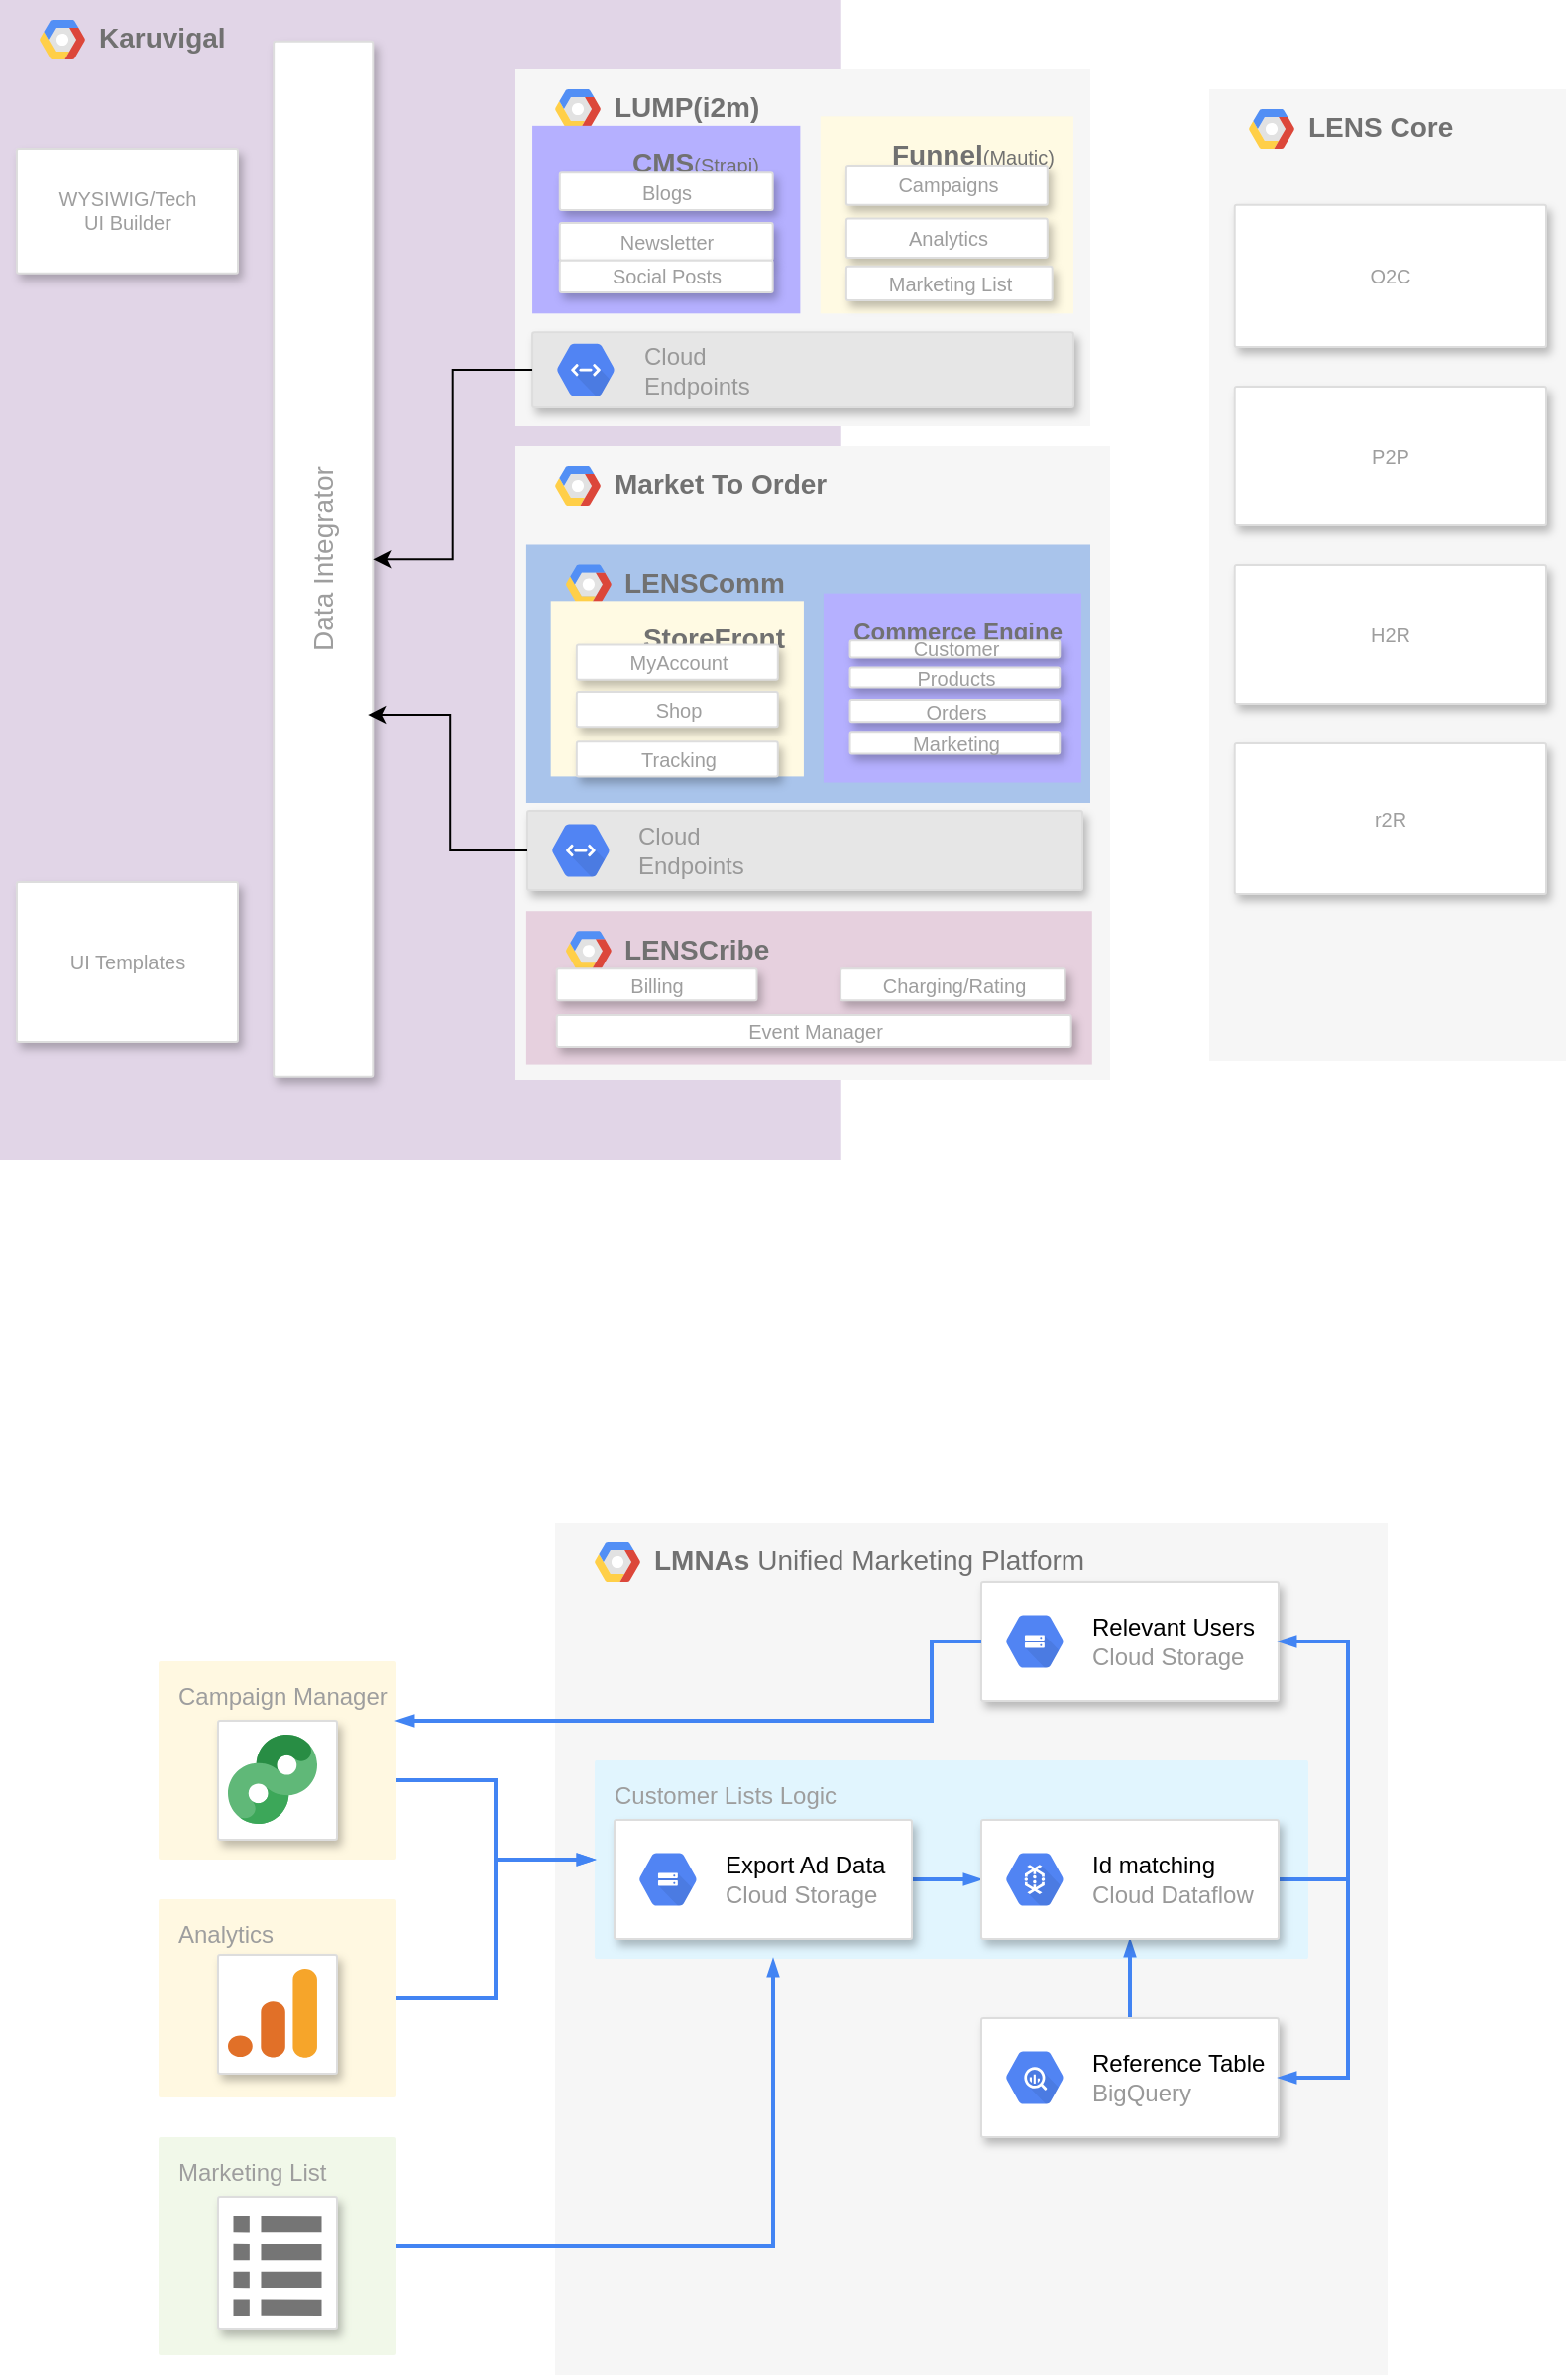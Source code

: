 <mxfile version="15.9.4" type="github">
  <diagram id="f106602c-feb2-e66a-4537-3a34d633f6aa" name="Page-1">
    <mxGraphModel dx="943" dy="526" grid="1" gridSize="10" guides="1" tooltips="1" connect="1" arrows="1" fold="1" page="1" pageScale="1" pageWidth="1169" pageHeight="827" background="none" math="0" shadow="0">
      <root>
        <mxCell id="0" />
        <mxCell id="1" parent="0" />
        <mxCell id="14" value="&lt;b&gt;LMNAs&lt;/b&gt;&amp;nbsp;Unified Marketing Platform" style="fillColor=#F6F6F6;strokeColor=none;shadow=0;gradientColor=none;fontSize=14;align=left;spacing=10;fontColor=#717171;9E9E9E;verticalAlign=top;spacingTop=-4;fontStyle=0;spacingLeft=40;html=1;" parent="1" vertex="1">
          <mxGeometry x="640" y="783" width="420" height="430" as="geometry" />
        </mxCell>
        <mxCell id="15" value="" style="shape=mxgraph.gcp2.google_cloud_platform;fillColor=#F6F6F6;strokeColor=none;shadow=0;gradientColor=none;" parent="14" vertex="1">
          <mxGeometry width="23" height="20" relative="1" as="geometry">
            <mxPoint x="20" y="10" as="offset" />
          </mxGeometry>
        </mxCell>
        <mxCell id="699" value="" style="strokeColor=#dddddd;fillColor=#ffffff;shadow=1;strokeWidth=1;rounded=1;absoluteArcSize=1;arcSize=2;fontSize=10;fontColor=#9E9E9E;align=center;html=1;" parent="14" vertex="1">
          <mxGeometry x="215" y="30" width="150" height="60" as="geometry" />
        </mxCell>
        <mxCell id="700" value="&lt;font color=&quot;#000000&quot;&gt;Relevant Users&lt;/font&gt;&lt;br&gt;Cloud Storage" style="dashed=0;connectable=0;html=1;fillColor=#5184F3;strokeColor=none;shape=mxgraph.gcp2.hexIcon;prIcon=cloud_storage;part=1;labelPosition=right;verticalLabelPosition=middle;align=left;verticalAlign=middle;spacingLeft=5;fontColor=#999999;fontSize=12;" parent="699" vertex="1">
          <mxGeometry y="0.5" width="44" height="39" relative="1" as="geometry">
            <mxPoint x="5" y="-19.5" as="offset" />
          </mxGeometry>
        </mxCell>
        <mxCell id="711" value="Customer Lists Logic" style="rounded=1;absoluteArcSize=1;arcSize=2;html=1;strokeColor=none;gradientColor=none;shadow=0;dashed=0;strokeColor=none;fontSize=12;fontColor=#9E9E9E;align=left;verticalAlign=top;spacing=10;spacingTop=-4;fillColor=#E1F5FE;" parent="1" vertex="1">
          <mxGeometry x="660" y="903" width="360" height="100" as="geometry" />
        </mxCell>
        <mxCell id="712" style="edgeStyle=orthogonalEdgeStyle;rounded=0;html=1;labelBackgroundColor=none;startFill=1;startSize=4;endArrow=blockThin;endFill=1;endSize=4;jettySize=auto;orthogonalLoop=1;strokeColor=#4284F3;strokeWidth=2;fontSize=12;fontColor=#000000;align=center;dashed=0;" parent="1" source="705" target="711" edge="1">
          <mxGeometry relative="1" as="geometry">
            <Array as="points">
              <mxPoint x="610" y="913" />
              <mxPoint x="610" y="953" />
            </Array>
          </mxGeometry>
        </mxCell>
        <mxCell id="705" value="Campaign Manager" style="rounded=1;absoluteArcSize=1;arcSize=2;html=1;strokeColor=none;gradientColor=none;shadow=0;dashed=0;strokeColor=none;fontSize=12;fontColor=#9E9E9E;align=left;verticalAlign=top;spacing=10;spacingTop=-4;fillColor=#FFF8E1;" parent="1" vertex="1">
          <mxGeometry x="440" y="853" width="120" height="100" as="geometry" />
        </mxCell>
        <mxCell id="713" style="edgeStyle=orthogonalEdgeStyle;rounded=0;html=1;labelBackgroundColor=none;startFill=1;startSize=4;endArrow=blockThin;endFill=1;endSize=4;jettySize=auto;orthogonalLoop=1;strokeColor=#4284F3;strokeWidth=2;fontSize=12;fontColor=#000000;align=center;dashed=0;" parent="1" source="706" target="711" edge="1">
          <mxGeometry relative="1" as="geometry" />
        </mxCell>
        <mxCell id="706" value="Analytics" style="rounded=1;absoluteArcSize=1;arcSize=2;html=1;strokeColor=none;gradientColor=none;shadow=0;dashed=0;strokeColor=none;fontSize=12;fontColor=#9E9E9E;align=left;verticalAlign=top;spacing=10;spacingTop=-4;fillColor=#FFF8E1;" parent="1" vertex="1">
          <mxGeometry x="440" y="973" width="120" height="100" as="geometry" />
        </mxCell>
        <mxCell id="714" style="edgeStyle=orthogonalEdgeStyle;rounded=0;html=1;labelBackgroundColor=none;startFill=1;startSize=4;endArrow=blockThin;endFill=1;endSize=4;jettySize=auto;orthogonalLoop=1;strokeColor=#4284F3;strokeWidth=2;fontSize=12;fontColor=#000000;align=center;dashed=0;" parent="1" source="707" target="711" edge="1">
          <mxGeometry relative="1" as="geometry">
            <Array as="points">
              <mxPoint x="750" y="1148" />
            </Array>
          </mxGeometry>
        </mxCell>
        <mxCell id="707" value="Marketing List" style="rounded=1;absoluteArcSize=1;arcSize=2;html=1;strokeColor=none;gradientColor=none;shadow=0;dashed=0;strokeColor=none;fontSize=12;fontColor=#9E9E9E;align=left;verticalAlign=top;spacing=10;spacingTop=-4;fillColor=#F1F8E9;" parent="1" vertex="1">
          <mxGeometry x="440" y="1093" width="120" height="110" as="geometry" />
        </mxCell>
        <mxCell id="689" value="" style="strokeColor=#dddddd;fillColor=#ffffff;shadow=1;strokeWidth=1;rounded=1;absoluteArcSize=1;arcSize=2;fontSize=10;fontColor=#9E9E9E;align=center;html=1;" parent="1" vertex="1">
          <mxGeometry x="470" y="883" width="60" height="60" as="geometry" />
        </mxCell>
        <mxCell id="690" value="" style="dashed=0;connectable=0;html=1;fillColor=#5184F3;strokeColor=none;shape=mxgraph.gcp2.campaign_manager;part=1;labelPosition=right;verticalLabelPosition=middle;align=left;verticalAlign=middle;spacingLeft=5;fontColor=#999999;fontSize=12;" parent="689" vertex="1">
          <mxGeometry width="45" height="45" relative="1" as="geometry">
            <mxPoint x="5" y="7" as="offset" />
          </mxGeometry>
        </mxCell>
        <mxCell id="693" value="" style="strokeColor=#dddddd;fillColor=#ffffff;shadow=1;strokeWidth=1;rounded=1;absoluteArcSize=1;arcSize=2;fontSize=10;fontColor=#9E9E9E;align=center;html=1;" parent="1" vertex="1">
          <mxGeometry x="470" y="1001" width="60" height="60" as="geometry" />
        </mxCell>
        <mxCell id="694" value="" style="dashed=0;connectable=0;html=1;fillColor=#5184F3;strokeColor=none;shape=mxgraph.gcp2.google_analytics;part=1;labelPosition=right;verticalLabelPosition=middle;align=left;verticalAlign=middle;spacingLeft=5;fontColor=#999999;fontSize=12;" parent="693" vertex="1">
          <mxGeometry width="45" height="45" relative="1" as="geometry">
            <mxPoint x="5" y="7" as="offset" />
          </mxGeometry>
        </mxCell>
        <mxCell id="695" value="" style="strokeColor=#dddddd;fillColor=#ffffff;shadow=1;strokeWidth=1;rounded=1;absoluteArcSize=1;arcSize=2;labelPosition=center;verticalLabelPosition=middle;align=center;verticalAlign=bottom;spacingLeft=0;fontColor=#999999;fontSize=12;whiteSpace=wrap;spacingBottom=2;html=1;" parent="1" vertex="1">
          <mxGeometry x="470" y="1123" width="60" height="67" as="geometry" />
        </mxCell>
        <mxCell id="696" value="" style="dashed=0;connectable=0;html=1;fillColor=#757575;strokeColor=none;shape=mxgraph.gcp2.list;part=1;" parent="695" vertex="1">
          <mxGeometry x="0.5" width="44.5" height="50" relative="1" as="geometry">
            <mxPoint x="-22.25" y="10" as="offset" />
          </mxGeometry>
        </mxCell>
        <mxCell id="715" style="edgeStyle=orthogonalEdgeStyle;rounded=0;html=1;labelBackgroundColor=none;startFill=1;startSize=4;endArrow=blockThin;endFill=1;endSize=4;jettySize=auto;orthogonalLoop=1;strokeColor=#4284F3;strokeWidth=2;fontSize=12;fontColor=#000000;align=center;dashed=0;" parent="1" source="697" target="703" edge="1">
          <mxGeometry relative="1" as="geometry" />
        </mxCell>
        <mxCell id="697" value="" style="strokeColor=#dddddd;fillColor=#ffffff;shadow=1;strokeWidth=1;rounded=1;absoluteArcSize=1;arcSize=2;fontSize=10;fontColor=#9E9E9E;align=center;html=1;" parent="1" vertex="1">
          <mxGeometry x="670" y="933" width="150" height="60" as="geometry" />
        </mxCell>
        <mxCell id="698" value="&lt;font color=&quot;#000000&quot;&gt;Export Ad Data&lt;/font&gt;&lt;br&gt;Cloud Storage" style="dashed=0;connectable=0;html=1;fillColor=#5184F3;strokeColor=none;shape=mxgraph.gcp2.hexIcon;prIcon=cloud_storage;part=1;labelPosition=right;verticalLabelPosition=middle;align=left;verticalAlign=middle;spacingLeft=5;fontColor=#999999;fontSize=12;" parent="697" vertex="1">
          <mxGeometry y="0.5" width="44" height="39" relative="1" as="geometry">
            <mxPoint x="5" y="-19.5" as="offset" />
          </mxGeometry>
        </mxCell>
        <mxCell id="719" style="edgeStyle=orthogonalEdgeStyle;rounded=0;html=1;labelBackgroundColor=none;startFill=1;startSize=4;endArrow=blockThin;endFill=1;endSize=4;jettySize=auto;orthogonalLoop=1;strokeColor=#4284F3;strokeWidth=2;fontSize=12;fontColor=#000000;align=center;dashed=0;" parent="1" target="705" edge="1">
          <mxGeometry relative="1" as="geometry">
            <Array as="points">
              <mxPoint x="830" y="843" />
              <mxPoint x="830" y="883" />
            </Array>
            <mxPoint x="855" y="843" as="sourcePoint" />
          </mxGeometry>
        </mxCell>
        <mxCell id="718" style="edgeStyle=orthogonalEdgeStyle;rounded=0;html=1;labelBackgroundColor=none;startFill=1;startSize=4;endArrow=blockThin;endFill=1;endSize=4;jettySize=auto;orthogonalLoop=1;strokeColor=#4284F3;strokeWidth=2;fontSize=12;fontColor=#000000;align=center;dashed=0;" parent="1" source="701" target="703" edge="1">
          <mxGeometry relative="1" as="geometry" />
        </mxCell>
        <mxCell id="701" value="" style="strokeColor=#dddddd;fillColor=#ffffff;shadow=1;strokeWidth=1;rounded=1;absoluteArcSize=1;arcSize=2;fontSize=10;fontColor=#9E9E9E;align=center;html=1;" parent="1" vertex="1">
          <mxGeometry x="855" y="1033" width="150" height="60" as="geometry" />
        </mxCell>
        <mxCell id="702" value="&lt;font color=&quot;#000000&quot;&gt;Reference Table&lt;/font&gt;&lt;br&gt;BigQuery" style="dashed=0;connectable=0;html=1;fillColor=#5184F3;strokeColor=none;shape=mxgraph.gcp2.hexIcon;prIcon=bigquery;part=1;labelPosition=right;verticalLabelPosition=middle;align=left;verticalAlign=middle;spacingLeft=5;fontColor=#999999;fontSize=12;" parent="701" vertex="1">
          <mxGeometry y="0.5" width="44" height="39" relative="1" as="geometry">
            <mxPoint x="5" y="-19.5" as="offset" />
          </mxGeometry>
        </mxCell>
        <mxCell id="716" style="edgeStyle=orthogonalEdgeStyle;rounded=0;html=1;labelBackgroundColor=none;startFill=1;startSize=4;endArrow=blockThin;endFill=1;endSize=4;jettySize=auto;orthogonalLoop=1;strokeColor=#4284F3;strokeWidth=2;fontSize=12;fontColor=#000000;align=center;dashed=0;" parent="1" source="703" edge="1">
          <mxGeometry relative="1" as="geometry">
            <Array as="points">
              <mxPoint x="1040" y="963" />
              <mxPoint x="1040" y="843" />
            </Array>
            <mxPoint x="1005" y="843" as="targetPoint" />
          </mxGeometry>
        </mxCell>
        <mxCell id="717" style="edgeStyle=orthogonalEdgeStyle;rounded=0;html=1;labelBackgroundColor=none;startFill=1;startSize=4;endArrow=blockThin;endFill=1;endSize=4;jettySize=auto;orthogonalLoop=1;strokeColor=#4284F3;strokeWidth=2;fontSize=12;fontColor=#000000;align=center;dashed=0;" parent="1" source="703" target="701" edge="1">
          <mxGeometry relative="1" as="geometry">
            <Array as="points">
              <mxPoint x="1040" y="963" />
              <mxPoint x="1040" y="1063" />
            </Array>
          </mxGeometry>
        </mxCell>
        <mxCell id="703" value="" style="strokeColor=#dddddd;fillColor=#ffffff;shadow=1;strokeWidth=1;rounded=1;absoluteArcSize=1;arcSize=2;fontSize=10;fontColor=#9E9E9E;align=center;html=1;" parent="1" vertex="1">
          <mxGeometry x="855" y="933" width="150" height="60" as="geometry" />
        </mxCell>
        <mxCell id="704" value="&lt;font color=&quot;#000000&quot;&gt;Id matching&lt;/font&gt;&lt;br&gt;Cloud Dataflow" style="dashed=0;connectable=0;html=1;fillColor=#5184F3;strokeColor=none;shape=mxgraph.gcp2.hexIcon;prIcon=cloud_dataflow;part=1;labelPosition=right;verticalLabelPosition=middle;align=left;verticalAlign=middle;spacingLeft=5;fontColor=#999999;fontSize=12;" parent="703" vertex="1">
          <mxGeometry y="0.5" width="44" height="39" relative="1" as="geometry">
            <mxPoint x="5" y="-19.5" as="offset" />
          </mxGeometry>
        </mxCell>
        <mxCell id="wyFLx1ODkE6jC5D1gI6m-723" value="&lt;b&gt;Karuvigal&lt;/b&gt;" style="fillColor=#E1D5E7;strokeColor=none;shadow=0;gradientColor=none;fontSize=14;align=left;spacing=10;fontColor=#717171;9E9E9E;verticalAlign=top;spacingTop=-4;fontStyle=0;spacingLeft=40;html=1;" vertex="1" parent="1">
          <mxGeometry x="360" y="15" width="424.37" height="585" as="geometry" />
        </mxCell>
        <mxCell id="wyFLx1ODkE6jC5D1gI6m-724" value="" style="shape=mxgraph.gcp2.google_cloud_platform;fillColor=#F6F6F6;strokeColor=none;shadow=0;gradientColor=none;" vertex="1" parent="wyFLx1ODkE6jC5D1gI6m-723">
          <mxGeometry width="23" height="20" relative="1" as="geometry">
            <mxPoint x="20" y="10" as="offset" />
          </mxGeometry>
        </mxCell>
        <mxCell id="wyFLx1ODkE6jC5D1gI6m-721" value="WYSIWIG/Tech &lt;br&gt;UI Builder" style="strokeColor=#dddddd;fillColor=#ffffff;shadow=1;strokeWidth=1;rounded=1;absoluteArcSize=1;arcSize=2;fontSize=10;fontColor=#9E9E9E;align=center;html=1;" vertex="1" parent="wyFLx1ODkE6jC5D1gI6m-723">
          <mxGeometry x="8.48" y="75" width="111.52" height="62.89" as="geometry" />
        </mxCell>
        <mxCell id="wyFLx1ODkE6jC5D1gI6m-719" value="UI Templates" style="strokeColor=#dddddd;fillColor=#ffffff;shadow=1;strokeWidth=1;rounded=1;absoluteArcSize=1;arcSize=2;fontSize=10;fontColor=#9E9E9E;align=center;html=1;" vertex="1" parent="wyFLx1ODkE6jC5D1gI6m-723">
          <mxGeometry x="8.48" y="445" width="111.52" height="80.5" as="geometry" />
        </mxCell>
        <mxCell id="wyFLx1ODkE6jC5D1gI6m-726" value="&lt;font style=&quot;font-size: 14px&quot;&gt;Data Integrator&lt;/font&gt;" style="strokeColor=#dddddd;fillColor=#ffffff;shadow=1;strokeWidth=1;rounded=1;absoluteArcSize=1;arcSize=2;fontSize=10;fontColor=#9E9E9E;align=center;html=1;rotation=-90;" vertex="1" parent="wyFLx1ODkE6jC5D1gI6m-723">
          <mxGeometry x="-98.14" y="257.13" width="522.51" height="50.08" as="geometry" />
        </mxCell>
        <mxCell id="wyFLx1ODkE6jC5D1gI6m-727" value="&lt;b&gt;LUMP(i2m)&lt;/b&gt;" style="fillColor=#F6F6F6;strokeColor=none;shadow=0;gradientColor=none;fontSize=14;align=left;spacing=10;fontColor=#717171;9E9E9E;verticalAlign=top;spacingTop=-4;fontStyle=0;spacingLeft=40;html=1;" vertex="1" parent="1">
          <mxGeometry x="620" y="50" width="290" height="180" as="geometry" />
        </mxCell>
        <mxCell id="wyFLx1ODkE6jC5D1gI6m-728" value="" style="shape=mxgraph.gcp2.google_cloud_platform;fillColor=#F6F6F6;strokeColor=none;shadow=0;gradientColor=none;" vertex="1" parent="wyFLx1ODkE6jC5D1gI6m-727">
          <mxGeometry width="23" height="20" relative="1" as="geometry">
            <mxPoint x="20" y="10" as="offset" />
          </mxGeometry>
        </mxCell>
        <mxCell id="wyFLx1ODkE6jC5D1gI6m-774" value="&lt;div&gt;&lt;b&gt;Funnel&lt;/b&gt;&lt;font style=&quot;font-size: 10px&quot;&gt;(Mautic)&lt;/font&gt;&lt;/div&gt;" style="fillColor=#FFFAE3;strokeColor=none;shadow=0;gradientColor=none;fontSize=14;align=right;spacing=10;fontColor=#717171;9E9E9E;verticalAlign=top;spacingTop=-4;fontStyle=0;spacingLeft=40;html=1;" vertex="1" parent="wyFLx1ODkE6jC5D1gI6m-727">
          <mxGeometry x="153.879" y="23.684" width="127.591" height="99.474" as="geometry" />
        </mxCell>
        <mxCell id="wyFLx1ODkE6jC5D1gI6m-775" value="Campaigns" style="strokeColor=#dddddd;fillColor=#ffffff;shadow=1;strokeWidth=1;rounded=1;absoluteArcSize=1;arcSize=2;fontSize=10;fontColor=#9E9E9E;align=center;html=1;" vertex="1" parent="wyFLx1ODkE6jC5D1gI6m-774">
          <mxGeometry x="13.078" y="24.868" width="101.446" height="19.779" as="geometry" />
        </mxCell>
        <mxCell id="wyFLx1ODkE6jC5D1gI6m-776" value="Analytics" style="strokeColor=#dddddd;fillColor=#ffffff;shadow=1;strokeWidth=1;rounded=1;absoluteArcSize=1;arcSize=2;fontSize=10;fontColor=#9E9E9E;align=center;html=1;" vertex="1" parent="wyFLx1ODkE6jC5D1gI6m-774">
          <mxGeometry x="13.078" y="51.516" width="101.446" height="19.779" as="geometry" />
        </mxCell>
        <mxCell id="wyFLx1ODkE6jC5D1gI6m-777" value="Marketing List" style="strokeColor=#dddddd;fillColor=#ffffff;shadow=1;strokeWidth=1;rounded=1;absoluteArcSize=1;arcSize=2;fontSize=10;fontColor=#9E9E9E;align=center;html=1;" vertex="1" parent="wyFLx1ODkE6jC5D1gI6m-774">
          <mxGeometry x="13.078" y="75.719" width="103.881" height="17.129" as="geometry" />
        </mxCell>
        <mxCell id="wyFLx1ODkE6jC5D1gI6m-768" value="&lt;b&gt;CMS&lt;/b&gt;&lt;font style=&quot;font-size: 10px&quot;&gt;(Strapi)&lt;/font&gt;" style="fillColor=#B5B0FF;strokeColor=none;shadow=0;gradientColor=none;fontSize=14;align=left;spacing=10;fontColor=#717171;9E9E9E;verticalAlign=top;spacingTop=-4;fontStyle=0;spacingLeft=40;html=1;" vertex="1" parent="wyFLx1ODkE6jC5D1gI6m-727">
          <mxGeometry x="8.529" y="28.421" width="135.149" height="94.737" as="geometry" />
        </mxCell>
        <mxCell id="wyFLx1ODkE6jC5D1gI6m-770" value="Blogs" style="strokeColor=#dddddd;fillColor=#ffffff;shadow=1;strokeWidth=1;rounded=1;absoluteArcSize=1;arcSize=2;fontSize=10;fontColor=#9E9E9E;align=center;html=1;" vertex="1" parent="wyFLx1ODkE6jC5D1gI6m-768">
          <mxGeometry x="13.853" y="23.684" width="107.454" height="18.837" as="geometry" />
        </mxCell>
        <mxCell id="wyFLx1ODkE6jC5D1gI6m-771" value="Newsletter" style="strokeColor=#dddddd;fillColor=#ffffff;shadow=1;strokeWidth=1;rounded=1;absoluteArcSize=1;arcSize=2;fontSize=10;fontColor=#9E9E9E;align=center;html=1;" vertex="1" parent="wyFLx1ODkE6jC5D1gI6m-768">
          <mxGeometry x="13.853" y="49.062" width="107.454" height="18.837" as="geometry" />
        </mxCell>
        <mxCell id="wyFLx1ODkE6jC5D1gI6m-772" value="Social Posts" style="strokeColor=#dddddd;fillColor=#ffffff;shadow=1;strokeWidth=1;rounded=1;absoluteArcSize=1;arcSize=2;fontSize=10;fontColor=#9E9E9E;align=center;html=1;" vertex="1" parent="wyFLx1ODkE6jC5D1gI6m-768">
          <mxGeometry x="13.853" y="67.899" width="107.454" height="16.146" as="geometry" />
        </mxCell>
        <mxCell id="wyFLx1ODkE6jC5D1gI6m-816" value="" style="strokeColor=#dddddd;shadow=1;strokeWidth=1;rounded=1;absoluteArcSize=1;arcSize=2;fontSize=14;fillColor=#E6E6E6;" vertex="1" parent="wyFLx1ODkE6jC5D1gI6m-727">
          <mxGeometry x="8.529" y="132.632" width="272.941" height="37.895" as="geometry" />
        </mxCell>
        <mxCell id="wyFLx1ODkE6jC5D1gI6m-817" value="Cloud&#xa;Endpoints" style="sketch=0;dashed=0;connectable=0;html=1;fillColor=#5184F3;strokeColor=none;shape=mxgraph.gcp2.hexIcon;prIcon=cloud_endpoints;part=1;labelPosition=right;verticalLabelPosition=middle;align=left;verticalAlign=middle;spacingLeft=5;fontColor=#999999;fontSize=12;" vertex="1" parent="wyFLx1ODkE6jC5D1gI6m-816">
          <mxGeometry y="0.5" width="44" height="39" relative="1" as="geometry">
            <mxPoint x="5" y="-19.5" as="offset" />
          </mxGeometry>
        </mxCell>
        <mxCell id="wyFLx1ODkE6jC5D1gI6m-793" value="&lt;b&gt;Market To Order&lt;/b&gt;" style="fillColor=#F6F6F6;strokeColor=none;shadow=0;gradientColor=none;fontSize=14;align=left;spacing=10;fontColor=#717171;9E9E9E;verticalAlign=top;spacingTop=-4;fontStyle=0;spacingLeft=40;html=1;" vertex="1" parent="1">
          <mxGeometry x="620" y="240" width="300" height="320" as="geometry" />
        </mxCell>
        <mxCell id="wyFLx1ODkE6jC5D1gI6m-794" value="" style="shape=mxgraph.gcp2.google_cloud_platform;fillColor=#F6F6F6;strokeColor=none;shadow=0;gradientColor=none;" vertex="1" parent="wyFLx1ODkE6jC5D1gI6m-793">
          <mxGeometry width="23" height="20" relative="1" as="geometry">
            <mxPoint x="20" y="10" as="offset" />
          </mxGeometry>
        </mxCell>
        <mxCell id="wyFLx1ODkE6jC5D1gI6m-797" value="&lt;b&gt;LENSCribe&lt;/b&gt;" style="fillColor=#E6D0DE;strokeColor=none;shadow=0;gradientColor=none;fontSize=14;align=left;spacing=10;fontColor=#717171;9E9E9E;verticalAlign=top;spacingTop=-4;fontStyle=0;spacingLeft=40;html=1;" vertex="1" parent="wyFLx1ODkE6jC5D1gI6m-793">
          <mxGeometry x="5.455" y="234.617" width="285.455" height="77.177" as="geometry" />
        </mxCell>
        <mxCell id="wyFLx1ODkE6jC5D1gI6m-798" value="" style="shape=mxgraph.gcp2.google_cloud_platform;fillColor=#F6F6F6;strokeColor=none;shadow=0;gradientColor=none;" vertex="1" parent="wyFLx1ODkE6jC5D1gI6m-797">
          <mxGeometry width="23" height="20" relative="1" as="geometry">
            <mxPoint x="20" y="10" as="offset" />
          </mxGeometry>
        </mxCell>
        <mxCell id="wyFLx1ODkE6jC5D1gI6m-799" value="Billing" style="strokeColor=#dddddd;fillColor=#ffffff;shadow=1;strokeWidth=1;rounded=1;absoluteArcSize=1;arcSize=2;fontSize=10;fontColor=#9E9E9E;align=center;html=1;" vertex="1" parent="wyFLx1ODkE6jC5D1gI6m-797">
          <mxGeometry x="15.425" y="28.952" width="100.871" height="16.013" as="geometry" />
        </mxCell>
        <mxCell id="wyFLx1ODkE6jC5D1gI6m-800" value="Charging/Rating" style="strokeColor=#dddddd;fillColor=#ffffff;shadow=1;strokeWidth=1;rounded=1;absoluteArcSize=1;arcSize=2;fontSize=10;fontColor=#9E9E9E;align=center;html=1;" vertex="1" parent="wyFLx1ODkE6jC5D1gI6m-797">
          <mxGeometry x="158.586" y="28.952" width="113.273" height="16.013" as="geometry" />
        </mxCell>
        <mxCell id="wyFLx1ODkE6jC5D1gI6m-801" value="Event Manager" style="strokeColor=#dddddd;fillColor=#ffffff;shadow=1;strokeWidth=1;rounded=1;absoluteArcSize=1;arcSize=2;fontSize=10;fontColor=#9E9E9E;align=center;html=1;" vertex="1" parent="wyFLx1ODkE6jC5D1gI6m-797">
          <mxGeometry x="15.425" y="52.346" width="259.457" height="16.013" as="geometry" />
        </mxCell>
        <mxCell id="wyFLx1ODkE6jC5D1gI6m-802" value="&lt;b&gt;LENSComm&lt;/b&gt;" style="fillColor=#A9C4EB;strokeColor=none;shadow=0;gradientColor=none;fontSize=14;align=left;spacing=10;fontColor=#717171;9E9E9E;verticalAlign=top;spacingTop=-4;fontStyle=0;spacingLeft=40;html=1;" vertex="1" parent="wyFLx1ODkE6jC5D1gI6m-793">
          <mxGeometry x="5.46" y="49.75" width="284.54" height="130.25" as="geometry" />
        </mxCell>
        <mxCell id="wyFLx1ODkE6jC5D1gI6m-803" value="" style="shape=mxgraph.gcp2.google_cloud_platform;fillColor=#F6F6F6;strokeColor=none;shadow=0;gradientColor=none;" vertex="1" parent="wyFLx1ODkE6jC5D1gI6m-802">
          <mxGeometry width="23" height="20" relative="1" as="geometry">
            <mxPoint x="20" y="10" as="offset" />
          </mxGeometry>
        </mxCell>
        <mxCell id="wyFLx1ODkE6jC5D1gI6m-808" value="&lt;div&gt;&lt;b&gt;&lt;font style=&quot;font-size: 12px&quot;&gt;Commerce Engine&lt;/font&gt;&lt;/b&gt;&lt;/div&gt;" style="fillColor=#B5B0FF;strokeColor=none;shadow=0;gradientColor=none;fontSize=14;align=right;spacing=10;fontColor=#717171;9E9E9E;verticalAlign=top;spacingTop=-4;fontStyle=0;spacingLeft=40;html=1;" vertex="1" parent="wyFLx1ODkE6jC5D1gI6m-802">
          <mxGeometry x="150" y="24.57" width="130" height="95.43" as="geometry" />
        </mxCell>
        <mxCell id="wyFLx1ODkE6jC5D1gI6m-809" value="Customer" style="strokeColor=#dddddd;fillColor=#ffffff;shadow=1;strokeWidth=1;rounded=1;absoluteArcSize=1;arcSize=2;fontSize=10;fontColor=#9E9E9E;align=center;html=1;" vertex="1" parent="wyFLx1ODkE6jC5D1gI6m-808">
          <mxGeometry x="13.325" y="23.857" width="105.842" height="8.521" as="geometry" />
        </mxCell>
        <mxCell id="wyFLx1ODkE6jC5D1gI6m-810" value="Products" style="strokeColor=#dddddd;fillColor=#ffffff;shadow=1;strokeWidth=1;rounded=1;absoluteArcSize=1;arcSize=2;fontSize=10;fontColor=#9E9E9E;align=center;html=1;" vertex="1" parent="wyFLx1ODkE6jC5D1gI6m-808">
          <mxGeometry x="13.325" y="37.488" width="105.842" height="9.94" as="geometry" />
        </mxCell>
        <mxCell id="wyFLx1ODkE6jC5D1gI6m-811" value="Orders" style="strokeColor=#dddddd;fillColor=#ffffff;shadow=1;strokeWidth=1;rounded=1;absoluteArcSize=1;arcSize=2;fontSize=10;fontColor=#9E9E9E;align=center;html=1;" vertex="1" parent="wyFLx1ODkE6jC5D1gI6m-808">
          <mxGeometry x="13.325" y="53.677" width="105.842" height="11.079" as="geometry" />
        </mxCell>
        <mxCell id="wyFLx1ODkE6jC5D1gI6m-812" value="Marketing" style="strokeColor=#dddddd;fillColor=#ffffff;shadow=1;strokeWidth=1;rounded=1;absoluteArcSize=1;arcSize=2;fontSize=10;fontColor=#9E9E9E;align=center;html=1;" vertex="1" parent="wyFLx1ODkE6jC5D1gI6m-808">
          <mxGeometry x="13.325" y="69.866" width="105.842" height="11.079" as="geometry" />
        </mxCell>
        <mxCell id="wyFLx1ODkE6jC5D1gI6m-804" value="&lt;div style=&quot;text-align: justify&quot;&gt;&lt;b&gt;StoreFront&lt;/b&gt;&lt;/div&gt;" style="fillColor=#FFFAE3;strokeColor=none;shadow=0;gradientColor=none;fontSize=14;align=right;spacing=10;fontColor=#717171;9E9E9E;verticalAlign=top;spacingTop=-4;fontStyle=0;spacingLeft=40;html=1;" vertex="1" parent="wyFLx1ODkE6jC5D1gI6m-802">
          <mxGeometry x="12.38" y="28.41" width="127.62" height="88.54" as="geometry" />
        </mxCell>
        <mxCell id="wyFLx1ODkE6jC5D1gI6m-805" value="MyAccount" style="strokeColor=#dddddd;fillColor=#ffffff;shadow=1;strokeWidth=1;rounded=1;absoluteArcSize=1;arcSize=2;fontSize=10;fontColor=#9E9E9E;align=center;html=1;" vertex="1" parent="wyFLx1ODkE6jC5D1gI6m-804">
          <mxGeometry x="13.081" y="22.135" width="101.469" height="17.605" as="geometry" />
        </mxCell>
        <mxCell id="wyFLx1ODkE6jC5D1gI6m-806" value="Shop" style="strokeColor=#dddddd;fillColor=#ffffff;shadow=1;strokeWidth=1;rounded=1;absoluteArcSize=1;arcSize=2;fontSize=10;fontColor=#9E9E9E;align=center;html=1;" vertex="1" parent="wyFLx1ODkE6jC5D1gI6m-804">
          <mxGeometry x="13.081" y="45.853" width="101.469" height="17.605" as="geometry" />
        </mxCell>
        <mxCell id="wyFLx1ODkE6jC5D1gI6m-807" value="Tracking" style="strokeColor=#dddddd;fillColor=#ffffff;shadow=1;strokeWidth=1;rounded=1;absoluteArcSize=1;arcSize=2;fontSize=10;fontColor=#9E9E9E;align=center;html=1;" vertex="1" parent="wyFLx1ODkE6jC5D1gI6m-804">
          <mxGeometry x="13.081" y="70.935" width="101.469" height="17.605" as="geometry" />
        </mxCell>
        <mxCell id="wyFLx1ODkE6jC5D1gI6m-820" value="" style="strokeColor=#dddddd;shadow=1;strokeWidth=1;rounded=1;absoluteArcSize=1;arcSize=2;fontSize=14;fillColor=#E6E6E6;" vertex="1" parent="wyFLx1ODkE6jC5D1gI6m-793">
          <mxGeometry x="6" y="184" width="280" height="40" as="geometry" />
        </mxCell>
        <mxCell id="wyFLx1ODkE6jC5D1gI6m-821" value="Cloud&#xa;Endpoints" style="sketch=0;dashed=0;connectable=0;html=1;fillColor=#5184F3;strokeColor=none;shape=mxgraph.gcp2.hexIcon;prIcon=cloud_endpoints;part=1;labelPosition=right;verticalLabelPosition=middle;align=left;verticalAlign=middle;spacingLeft=5;fontColor=#999999;fontSize=12;" vertex="1" parent="wyFLx1ODkE6jC5D1gI6m-820">
          <mxGeometry y="0.5" width="44" height="39" relative="1" as="geometry">
            <mxPoint x="5" y="-19.5" as="offset" />
          </mxGeometry>
        </mxCell>
        <mxCell id="wyFLx1ODkE6jC5D1gI6m-819" value="" style="edgeStyle=orthogonalEdgeStyle;rounded=0;orthogonalLoop=1;jettySize=auto;html=1;fontSize=14;" edge="1" parent="1" source="wyFLx1ODkE6jC5D1gI6m-816" target="wyFLx1ODkE6jC5D1gI6m-726">
          <mxGeometry relative="1" as="geometry" />
        </mxCell>
        <mxCell id="wyFLx1ODkE6jC5D1gI6m-822" style="edgeStyle=orthogonalEdgeStyle;rounded=0;orthogonalLoop=1;jettySize=auto;html=1;entryX=0.35;entryY=0.949;entryDx=0;entryDy=0;entryPerimeter=0;fontSize=14;" edge="1" parent="1" source="wyFLx1ODkE6jC5D1gI6m-820" target="wyFLx1ODkE6jC5D1gI6m-726">
          <mxGeometry relative="1" as="geometry" />
        </mxCell>
        <mxCell id="wyFLx1ODkE6jC5D1gI6m-823" value="&lt;b&gt;LENS Core&lt;/b&gt;" style="fillColor=#F6F6F6;strokeColor=none;shadow=0;gradientColor=none;fontSize=14;align=left;spacing=10;fontColor=#717171;9E9E9E;verticalAlign=top;spacingTop=-4;fontStyle=0;spacingLeft=40;html=1;" vertex="1" parent="1">
          <mxGeometry x="970" y="60" width="180" height="490" as="geometry" />
        </mxCell>
        <mxCell id="wyFLx1ODkE6jC5D1gI6m-824" value="" style="shape=mxgraph.gcp2.google_cloud_platform;fillColor=#F6F6F6;strokeColor=none;shadow=0;gradientColor=none;" vertex="1" parent="wyFLx1ODkE6jC5D1gI6m-823">
          <mxGeometry width="23" height="20" relative="1" as="geometry">
            <mxPoint x="20" y="10" as="offset" />
          </mxGeometry>
        </mxCell>
        <mxCell id="wyFLx1ODkE6jC5D1gI6m-832" value="O2C" style="strokeColor=#dddddd;fillColor=#ffffff;shadow=1;strokeWidth=1;rounded=1;absoluteArcSize=1;arcSize=2;fontSize=10;fontColor=#9E9E9E;align=center;html=1;" vertex="1" parent="wyFLx1ODkE6jC5D1gI6m-823">
          <mxGeometry x="12.86" y="58.33" width="157.14" height="71.67" as="geometry" />
        </mxCell>
        <mxCell id="wyFLx1ODkE6jC5D1gI6m-833" value="P2P" style="strokeColor=#dddddd;fillColor=#ffffff;shadow=1;strokeWidth=1;rounded=1;absoluteArcSize=1;arcSize=2;fontSize=10;fontColor=#9E9E9E;align=center;html=1;" vertex="1" parent="wyFLx1ODkE6jC5D1gI6m-823">
          <mxGeometry x="12.86" y="150" width="157.14" height="70" as="geometry" />
        </mxCell>
        <mxCell id="wyFLx1ODkE6jC5D1gI6m-834" value="H2R" style="strokeColor=#dddddd;fillColor=#ffffff;shadow=1;strokeWidth=1;rounded=1;absoluteArcSize=1;arcSize=2;fontSize=10;fontColor=#9E9E9E;align=center;html=1;" vertex="1" parent="wyFLx1ODkE6jC5D1gI6m-823">
          <mxGeometry x="12.86" y="240" width="157.14" height="70" as="geometry" />
        </mxCell>
        <mxCell id="wyFLx1ODkE6jC5D1gI6m-835" value="r2R" style="strokeColor=#dddddd;fillColor=#ffffff;shadow=1;strokeWidth=1;rounded=1;absoluteArcSize=1;arcSize=2;fontSize=10;fontColor=#9E9E9E;align=center;html=1;" vertex="1" parent="wyFLx1ODkE6jC5D1gI6m-823">
          <mxGeometry x="12.86" y="330" width="157.14" height="76" as="geometry" />
        </mxCell>
      </root>
    </mxGraphModel>
  </diagram>
</mxfile>

